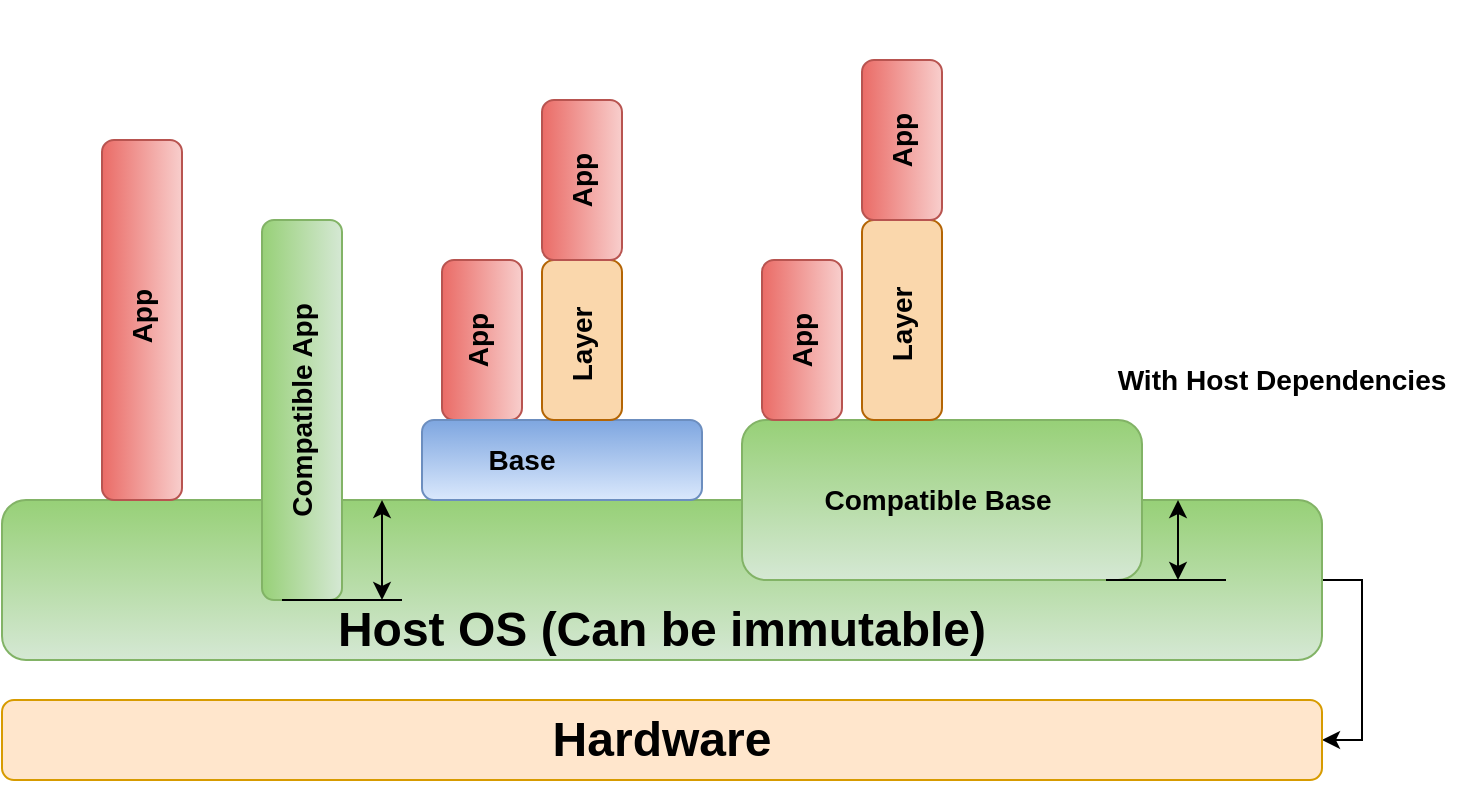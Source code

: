 <mxfile version="22.1.16" type="device">
  <diagram name="Seite-1" id="Hmg_-aTZ7hJYmr36nkXa">
    <mxGraphModel dx="2661" dy="594" grid="1" gridSize="10" guides="1" tooltips="1" connect="1" arrows="1" fold="1" page="1" pageScale="1" pageWidth="827" pageHeight="1169" math="0" shadow="0">
      <root>
        <mxCell id="0" />
        <mxCell id="1" parent="0" />
        <mxCell id="KFLii3N69ctTYGw0aZqz-67" style="edgeStyle=orthogonalEdgeStyle;rounded=0;orthogonalLoop=1;jettySize=auto;html=1;exitX=1;exitY=0.5;exitDx=0;exitDy=0;entryX=1;entryY=0.5;entryDx=0;entryDy=0;" parent="1" source="KFLii3N69ctTYGw0aZqz-1" target="KFLii3N69ctTYGw0aZqz-44" edge="1">
          <mxGeometry relative="1" as="geometry" />
        </mxCell>
        <mxCell id="KFLii3N69ctTYGw0aZqz-1" value="" style="rounded=1;whiteSpace=wrap;html=1;fillColor=#d5e8d4;strokeColor=#82b366;gradientColor=#97d077;gradientDirection=north;" parent="1" vertex="1">
          <mxGeometry x="-1570" y="380" width="660" height="80" as="geometry" />
        </mxCell>
        <mxCell id="KFLii3N69ctTYGw0aZqz-2" value="" style="rounded=1;whiteSpace=wrap;html=1;direction=south;fillColor=#d5e8d4;gradientColor=#97d077;strokeColor=#82b366;" parent="1" vertex="1">
          <mxGeometry x="-1440" y="240" width="40" height="190" as="geometry" />
        </mxCell>
        <mxCell id="KFLii3N69ctTYGw0aZqz-3" value="" style="rounded=1;whiteSpace=wrap;html=1;direction=south;fillColor=#f8cecc;strokeColor=#b85450;gradientColor=#ea6b66;" parent="1" vertex="1">
          <mxGeometry x="-1520" y="200" width="40" height="180" as="geometry" />
        </mxCell>
        <mxCell id="KFLii3N69ctTYGw0aZqz-5" value="" style="rounded=1;whiteSpace=wrap;html=1;direction=south;fillColor=#f8cecc;gradientColor=#ea6b66;strokeColor=#b85450;" parent="1" vertex="1">
          <mxGeometry x="-1350" y="260" width="40" height="80" as="geometry" />
        </mxCell>
        <mxCell id="KFLii3N69ctTYGw0aZqz-6" value="" style="rounded=1;whiteSpace=wrap;html=1;direction=west;fillColor=#dae8fc;gradientColor=#7ea6e0;strokeColor=#6c8ebf;" parent="1" vertex="1">
          <mxGeometry x="-1360" y="340" width="140" height="40" as="geometry" />
        </mxCell>
        <mxCell id="KFLii3N69ctTYGw0aZqz-7" value="" style="rounded=1;whiteSpace=wrap;html=1;direction=south;fillColor=#fad7ac;strokeColor=#b46504;" parent="1" vertex="1">
          <mxGeometry x="-1300" y="260" width="40" height="80" as="geometry" />
        </mxCell>
        <mxCell id="KFLii3N69ctTYGw0aZqz-8" value="" style="rounded=1;whiteSpace=wrap;html=1;direction=south;fillColor=#f8cecc;gradientColor=#ea6b66;strokeColor=#b85450;" parent="1" vertex="1">
          <mxGeometry x="-1300" y="180" width="40" height="80" as="geometry" />
        </mxCell>
        <mxCell id="KFLii3N69ctTYGw0aZqz-9" value="" style="rounded=1;whiteSpace=wrap;html=1;direction=west;fillColor=#d5e8d4;gradientColor=#97d077;strokeColor=#82b366;" parent="1" vertex="1">
          <mxGeometry x="-1200" y="340" width="200" height="80" as="geometry" />
        </mxCell>
        <mxCell id="KFLii3N69ctTYGw0aZqz-10" value="" style="rounded=1;whiteSpace=wrap;html=1;direction=south;fillColor=#fad7ac;strokeColor=#b46504;" parent="1" vertex="1">
          <mxGeometry x="-1140" y="240" width="40" height="100" as="geometry" />
        </mxCell>
        <mxCell id="KFLii3N69ctTYGw0aZqz-11" value="" style="rounded=1;whiteSpace=wrap;html=1;direction=south;fillColor=#f8cecc;gradientColor=#ea6b66;strokeColor=#b85450;" parent="1" vertex="1">
          <mxGeometry x="-1140" y="160" width="40" height="80" as="geometry" />
        </mxCell>
        <mxCell id="KFLii3N69ctTYGw0aZqz-18" value="" style="endArrow=none;html=1;rounded=0;" parent="1" edge="1">
          <mxGeometry width="50" height="50" relative="1" as="geometry">
            <mxPoint x="-1018" y="420" as="sourcePoint" />
            <mxPoint x="-958" y="420" as="targetPoint" />
          </mxGeometry>
        </mxCell>
        <mxCell id="KFLii3N69ctTYGw0aZqz-19" value="" style="endArrow=none;html=1;rounded=0;" parent="1" edge="1">
          <mxGeometry width="50" height="50" relative="1" as="geometry">
            <mxPoint x="-1430" y="430" as="sourcePoint" />
            <mxPoint x="-1370" y="430" as="targetPoint" />
            <Array as="points">
              <mxPoint x="-1390" y="430" />
            </Array>
          </mxGeometry>
        </mxCell>
        <mxCell id="KFLii3N69ctTYGw0aZqz-20" value="" style="endArrow=classic;startArrow=classic;html=1;rounded=0;" parent="1" edge="1">
          <mxGeometry width="50" height="50" relative="1" as="geometry">
            <mxPoint x="-1380" y="430" as="sourcePoint" />
            <mxPoint x="-1380" y="380" as="targetPoint" />
          </mxGeometry>
        </mxCell>
        <mxCell id="KFLii3N69ctTYGw0aZqz-21" value="" style="endArrow=classic;startArrow=classic;html=1;rounded=0;" parent="1" edge="1">
          <mxGeometry width="50" height="50" relative="1" as="geometry">
            <mxPoint x="-982" y="420" as="sourcePoint" />
            <mxPoint x="-982" y="380" as="targetPoint" />
          </mxGeometry>
        </mxCell>
        <mxCell id="KFLii3N69ctTYGw0aZqz-27" value="" style="shape=image;html=1;verticalAlign=top;verticalLabelPosition=bottom;labelBackgroundColor=#ffffff;imageAspect=0;aspect=fixed;image=https://cdn2.iconfinder.com/data/icons/splashyIcons/marker_rounded_light_blue.png" parent="1" vertex="1">
          <mxGeometry x="-1376" y="400" width="16" height="16" as="geometry" />
        </mxCell>
        <mxCell id="KFLii3N69ctTYGw0aZqz-29" value="" style="shape=image;html=1;verticalAlign=top;verticalLabelPosition=bottom;labelBackgroundColor=#ffffff;imageAspect=0;aspect=fixed;image=https://cdn2.iconfinder.com/data/icons/splashyIcons/marker_rounded_light_blue.png" parent="1" vertex="1">
          <mxGeometry x="-1040" y="310" width="20" height="20" as="geometry" />
        </mxCell>
        <mxCell id="KFLii3N69ctTYGw0aZqz-30" value="&lt;h3&gt;With Host Dependencies&lt;/h3&gt;" style="text;strokeColor=none;align=center;fillColor=none;html=1;verticalAlign=middle;whiteSpace=wrap;rounded=0;" parent="1" vertex="1">
          <mxGeometry x="-1020" y="305" width="180" height="30" as="geometry" />
        </mxCell>
        <mxCell id="KFLii3N69ctTYGw0aZqz-32" value="&lt;font style=&quot;font-size: 14px;&quot;&gt;&lt;b&gt;&amp;nbsp;App&lt;/b&gt;&lt;/font&gt;" style="text;align=center;html=1;verticalAlign=middle;whiteSpace=wrap;rounded=0;rotation=270;" parent="1" vertex="1">
          <mxGeometry x="-1550" y="275" width="100" height="30" as="geometry" />
        </mxCell>
        <mxCell id="KFLii3N69ctTYGw0aZqz-33" value="&lt;font style=&quot;font-size: 14px;&quot;&gt;&lt;b&gt;Compatible App&lt;/b&gt;&lt;/font&gt;" style="text;strokeColor=none;align=center;fillColor=none;html=1;verticalAlign=middle;whiteSpace=wrap;rounded=0;rotation=270;" parent="1" vertex="1">
          <mxGeometry x="-1518" y="320" width="196" height="30" as="geometry" />
        </mxCell>
        <mxCell id="KFLii3N69ctTYGw0aZqz-36" value="&lt;font style=&quot;font-size: 14px;&quot;&gt;&lt;b&gt;App&lt;/b&gt;&lt;/font&gt;" style="text;strokeColor=none;align=center;fillColor=none;html=1;verticalAlign=middle;whiteSpace=wrap;rounded=0;rotation=270;" parent="1" vertex="1">
          <mxGeometry x="-1364" y="285" width="64" height="30" as="geometry" />
        </mxCell>
        <mxCell id="KFLii3N69ctTYGw0aZqz-37" value="&lt;span style=&quot;font-size: 14px;&quot;&gt;&lt;b&gt;&amp;nbsp;Base&amp;nbsp;&lt;/b&gt;&lt;/span&gt;" style="text;strokeColor=none;align=center;fillColor=none;html=1;verticalAlign=middle;whiteSpace=wrap;rounded=0;rotation=0;" parent="1" vertex="1">
          <mxGeometry x="-1340" y="345" width="60" height="30" as="geometry" />
        </mxCell>
        <mxCell id="KFLii3N69ctTYGw0aZqz-38" value="&lt;span style=&quot;font-size: 14px;&quot;&gt;&lt;b&gt;Layer&amp;nbsp;&lt;/b&gt;&lt;/span&gt;" style="text;strokeColor=none;align=center;fillColor=none;html=1;verticalAlign=middle;whiteSpace=wrap;rounded=0;rotation=270;" parent="1" vertex="1">
          <mxGeometry x="-1310" y="285" width="60" height="30" as="geometry" />
        </mxCell>
        <mxCell id="KFLii3N69ctTYGw0aZqz-39" value="&lt;font style=&quot;font-size: 14px;&quot;&gt;&lt;b&gt;App&lt;/b&gt;&lt;/font&gt;" style="text;strokeColor=none;align=center;fillColor=none;html=1;verticalAlign=middle;whiteSpace=wrap;rounded=0;rotation=270;" parent="1" vertex="1">
          <mxGeometry x="-1305" y="205" width="50" height="30" as="geometry" />
        </mxCell>
        <mxCell id="KFLii3N69ctTYGw0aZqz-40" value="&lt;font style=&quot;font-size: 14px;&quot;&gt;&lt;b&gt;Compatible Base&amp;nbsp;&lt;/b&gt;&lt;/font&gt;" style="text;align=center;html=1;verticalAlign=middle;whiteSpace=wrap;rounded=0;rotation=0;" parent="1" vertex="1">
          <mxGeometry x="-1170" y="365" width="140" height="30" as="geometry" />
        </mxCell>
        <mxCell id="KFLii3N69ctTYGw0aZqz-41" value="&lt;span style=&quot;font-size: 14px;&quot;&gt;&lt;b&gt;Layer&amp;nbsp;&lt;/b&gt;&lt;/span&gt;" style="text;strokeColor=none;align=center;fillColor=none;html=1;verticalAlign=middle;whiteSpace=wrap;rounded=0;rotation=270;" parent="1" vertex="1">
          <mxGeometry x="-1190" y="275" width="140" height="30" as="geometry" />
        </mxCell>
        <mxCell id="KFLii3N69ctTYGw0aZqz-42" value="&lt;font style=&quot;font-size: 14px;&quot;&gt;&lt;b&gt;App&lt;/b&gt;&lt;/font&gt;" style="text;strokeColor=none;align=center;fillColor=none;html=1;verticalAlign=middle;whiteSpace=wrap;rounded=0;rotation=270;" parent="1" vertex="1">
          <mxGeometry x="-1190" y="185" width="140" height="30" as="geometry" />
        </mxCell>
        <mxCell id="KFLii3N69ctTYGw0aZqz-43" value="&lt;h1&gt;Host OS (Can be immutable)&lt;/h1&gt;" style="text;strokeColor=none;align=center;fillColor=none;html=1;verticalAlign=middle;whiteSpace=wrap;rounded=0;" parent="1" vertex="1">
          <mxGeometry x="-1410" y="430" width="340" height="30" as="geometry" />
        </mxCell>
        <mxCell id="KFLii3N69ctTYGw0aZqz-44" value="" style="rounded=1;whiteSpace=wrap;html=1;fillStyle=auto;shadow=0;fillColor=#ffe6cc;strokeColor=#d79b00;" parent="1" vertex="1">
          <mxGeometry x="-1570" y="480" width="660" height="40" as="geometry" />
        </mxCell>
        <mxCell id="KFLii3N69ctTYGw0aZqz-45" value="&lt;h1&gt;Hardware&lt;/h1&gt;" style="text;strokeColor=none;align=center;fillColor=none;html=1;verticalAlign=middle;whiteSpace=wrap;rounded=0;" parent="1" vertex="1">
          <mxGeometry x="-1410" y="485" width="340" height="30" as="geometry" />
        </mxCell>
        <mxCell id="KFLii3N69ctTYGw0aZqz-54" value="" style="rounded=1;whiteSpace=wrap;html=1;direction=south;fillColor=#f8cecc;gradientColor=#ea6b66;strokeColor=#b85450;" parent="1" vertex="1">
          <mxGeometry x="-1190" y="260" width="40" height="80" as="geometry" />
        </mxCell>
        <mxCell id="KFLii3N69ctTYGw0aZqz-56" value="&lt;font style=&quot;font-size: 14px;&quot;&gt;&lt;b&gt;App&lt;/b&gt;&lt;/font&gt;" style="text;strokeColor=none;align=center;fillColor=none;html=1;verticalAlign=middle;whiteSpace=wrap;rounded=0;rotation=270;" parent="1" vertex="1">
          <mxGeometry x="-1240" y="285" width="140" height="30" as="geometry" />
        </mxCell>
        <mxCell id="KFLii3N69ctTYGw0aZqz-60" value="" style="shape=image;html=1;verticalAlign=top;verticalLabelPosition=bottom;labelBackgroundColor=#ffffff;imageAspect=0;aspect=fixed;image=https://cdn2.iconfinder.com/data/icons/splashyIcons/marker_rounded_light_blue.png" parent="1" vertex="1">
          <mxGeometry x="-970" y="395" width="16" height="16" as="geometry" />
        </mxCell>
      </root>
    </mxGraphModel>
  </diagram>
</mxfile>
